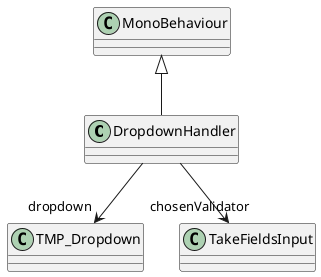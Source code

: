 @startuml
class DropdownHandler {
}
MonoBehaviour <|-- DropdownHandler
DropdownHandler --> "dropdown" TMP_Dropdown
DropdownHandler --> "chosenValidator" TakeFieldsInput
@enduml
